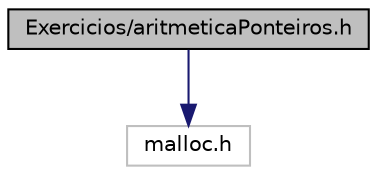 digraph "Exercicios/aritmeticaPonteiros.h"
{
 // LATEX_PDF_SIZE
  edge [fontname="Helvetica",fontsize="10",labelfontname="Helvetica",labelfontsize="10"];
  node [fontname="Helvetica",fontsize="10",shape=record];
  Node1 [label="Exercicios/aritmeticaPonteiros.h",height=0.2,width=0.4,color="black", fillcolor="grey75", style="filled", fontcolor="black",tooltip="Conceitos básicos de aritmética de ponteiros. Arquivo destinado a estudar a aritmética de ponteiros,..."];
  Node1 -> Node2 [color="midnightblue",fontsize="10",style="solid",fontname="Helvetica"];
  Node2 [label="malloc.h",height=0.2,width=0.4,color="grey75", fillcolor="white", style="filled",tooltip=" "];
}
